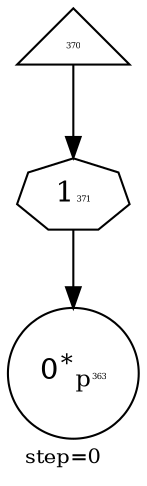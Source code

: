 digraph {
  graph  [labelloc=bottom,labeljust=left,fontsize="10",label="step=0"];
  "363" [shape=circle,peripheries="1",label=<0<SUP>*</SUP><SUB>p</SUB><FONT POINT-SIZE='4'>363</FONT>>,labelfontcolor=black,color=black];
  "370" [shape=triangle,peripheries="1",label=<<FONT POINT-SIZE='4'>370</FONT>>,labelfontcolor=black,color=black];
  "371" [label=<1<FONT POINT-SIZE='4'>371</FONT>>,peripheries="1",color=black,shape=septagon];
  "370" -> "371" [color=black];
  "371" -> "363" [color=black];
}